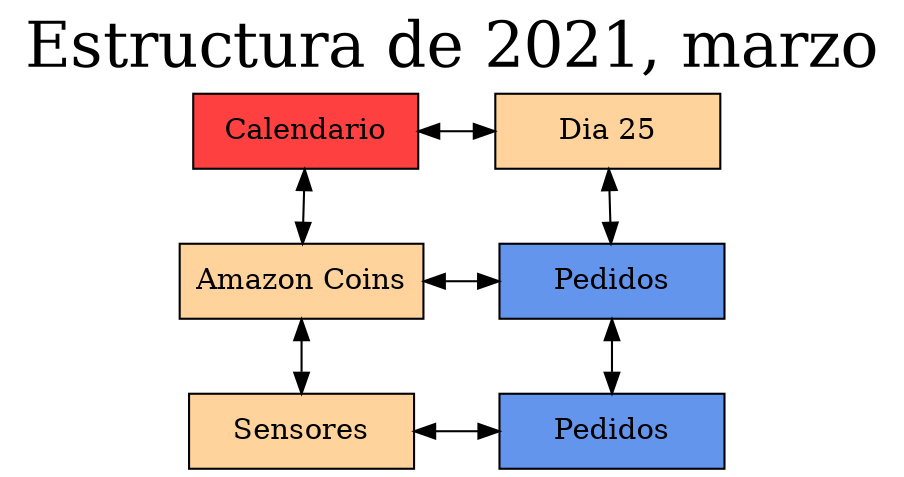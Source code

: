 digraph days {
rankdir = TB;
node [shape=rectangle, height=0.5, width=1.5, style = filled];
graph[ nodesep = 0.5];
labelloc="t";
label="Estructura de 2021, marzo";
fontsize=30;
node0 [label="Calendario", fillcolor = brown1];
nodex25 [label="Dia 25", fillcolor = burlywood1];
nodey0 [label="Amazon Coins", fillcolor = burlywood1];
nodey1 [label="Sensores", fillcolor = burlywood1];
node25_0 [label="Pedidos", fillcolor = cornflowerblue];
node25_1 [label="Pedidos", fillcolor = cornflowerblue];
node0 -> nodex25[ dir=both];
nodex25 -> node25_0 -> node25_1[dir=both];
node0 -> nodey0[ dir=both];
nodey0 -> nodey1[dir=both];
nodey0 -> node25_0[constraint=false, dir=both];
nodey1 -> node25_1[constraint=false, dir=both];
{ rank=same; node0; nodex25; }
{ rank=same; nodey0;node25_0;};
{ rank=same; nodey1;node25_1;};
}